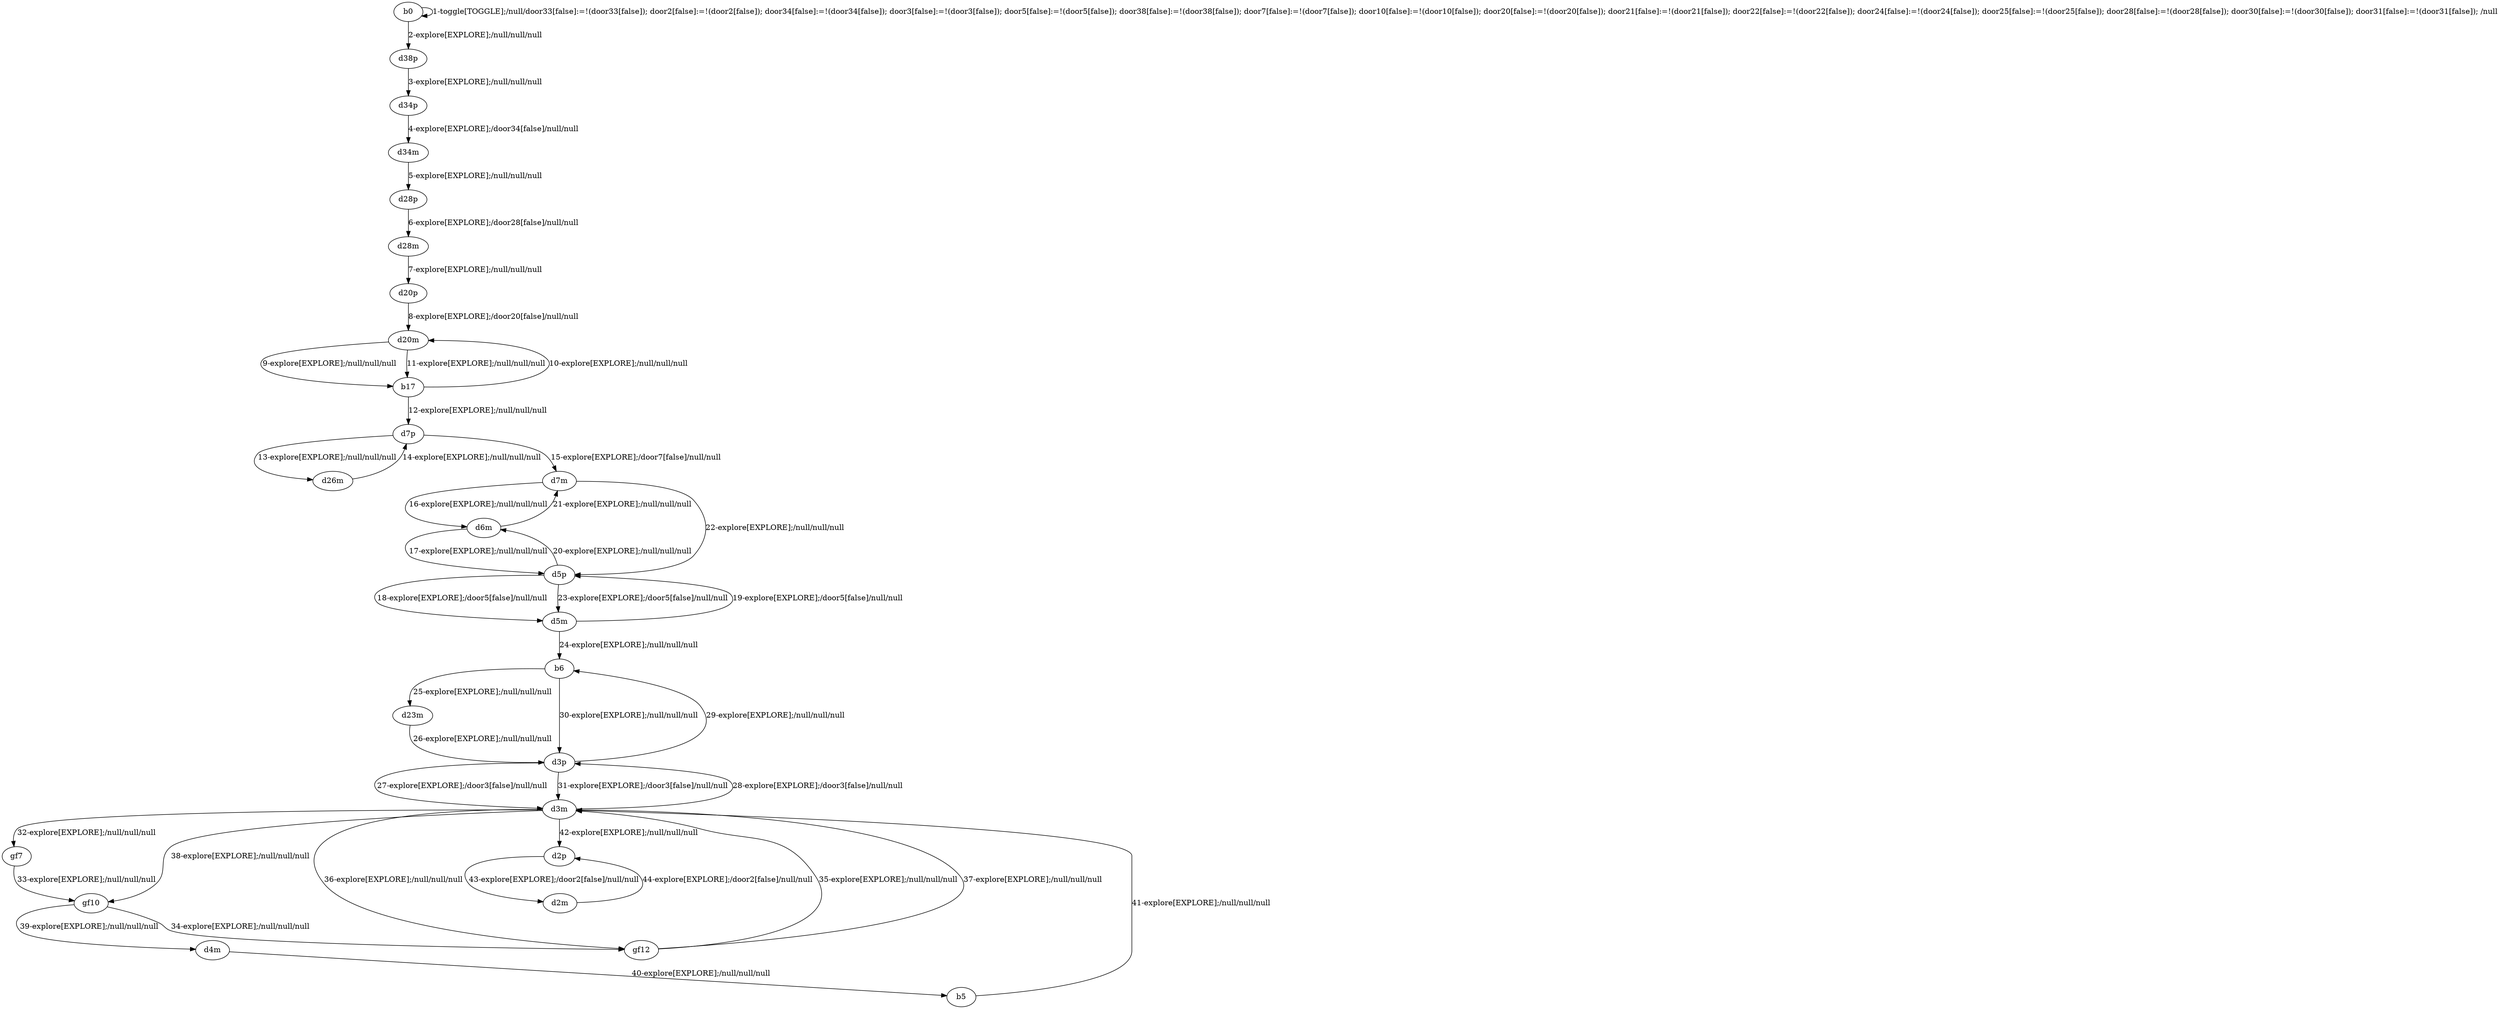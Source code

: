 # Total number of goals covered by this test: 1
# d2m --> d2p

digraph g {
"b0" -> "b0" [label = "1-toggle[TOGGLE];/null/door33[false]:=!(door33[false]); door2[false]:=!(door2[false]); door34[false]:=!(door34[false]); door3[false]:=!(door3[false]); door5[false]:=!(door5[false]); door38[false]:=!(door38[false]); door7[false]:=!(door7[false]); door10[false]:=!(door10[false]); door20[false]:=!(door20[false]); door21[false]:=!(door21[false]); door22[false]:=!(door22[false]); door24[false]:=!(door24[false]); door25[false]:=!(door25[false]); door28[false]:=!(door28[false]); door30[false]:=!(door30[false]); door31[false]:=!(door31[false]); /null"];
"b0" -> "d38p" [label = "2-explore[EXPLORE];/null/null/null"];
"d38p" -> "d34p" [label = "3-explore[EXPLORE];/null/null/null"];
"d34p" -> "d34m" [label = "4-explore[EXPLORE];/door34[false]/null/null"];
"d34m" -> "d28p" [label = "5-explore[EXPLORE];/null/null/null"];
"d28p" -> "d28m" [label = "6-explore[EXPLORE];/door28[false]/null/null"];
"d28m" -> "d20p" [label = "7-explore[EXPLORE];/null/null/null"];
"d20p" -> "d20m" [label = "8-explore[EXPLORE];/door20[false]/null/null"];
"d20m" -> "b17" [label = "9-explore[EXPLORE];/null/null/null"];
"b17" -> "d20m" [label = "10-explore[EXPLORE];/null/null/null"];
"d20m" -> "b17" [label = "11-explore[EXPLORE];/null/null/null"];
"b17" -> "d7p" [label = "12-explore[EXPLORE];/null/null/null"];
"d7p" -> "d26m" [label = "13-explore[EXPLORE];/null/null/null"];
"d26m" -> "d7p" [label = "14-explore[EXPLORE];/null/null/null"];
"d7p" -> "d7m" [label = "15-explore[EXPLORE];/door7[false]/null/null"];
"d7m" -> "d6m" [label = "16-explore[EXPLORE];/null/null/null"];
"d6m" -> "d5p" [label = "17-explore[EXPLORE];/null/null/null"];
"d5p" -> "d5m" [label = "18-explore[EXPLORE];/door5[false]/null/null"];
"d5m" -> "d5p" [label = "19-explore[EXPLORE];/door5[false]/null/null"];
"d5p" -> "d6m" [label = "20-explore[EXPLORE];/null/null/null"];
"d6m" -> "d7m" [label = "21-explore[EXPLORE];/null/null/null"];
"d7m" -> "d5p" [label = "22-explore[EXPLORE];/null/null/null"];
"d5p" -> "d5m" [label = "23-explore[EXPLORE];/door5[false]/null/null"];
"d5m" -> "b6" [label = "24-explore[EXPLORE];/null/null/null"];
"b6" -> "d23m" [label = "25-explore[EXPLORE];/null/null/null"];
"d23m" -> "d3p" [label = "26-explore[EXPLORE];/null/null/null"];
"d3p" -> "d3m" [label = "27-explore[EXPLORE];/door3[false]/null/null"];
"d3m" -> "d3p" [label = "28-explore[EXPLORE];/door3[false]/null/null"];
"d3p" -> "b6" [label = "29-explore[EXPLORE];/null/null/null"];
"b6" -> "d3p" [label = "30-explore[EXPLORE];/null/null/null"];
"d3p" -> "d3m" [label = "31-explore[EXPLORE];/door3[false]/null/null"];
"d3m" -> "gf7" [label = "32-explore[EXPLORE];/null/null/null"];
"gf7" -> "gf10" [label = "33-explore[EXPLORE];/null/null/null"];
"gf10" -> "gf12" [label = "34-explore[EXPLORE];/null/null/null"];
"gf12" -> "d3m" [label = "35-explore[EXPLORE];/null/null/null"];
"d3m" -> "gf12" [label = "36-explore[EXPLORE];/null/null/null"];
"gf12" -> "d3m" [label = "37-explore[EXPLORE];/null/null/null"];
"d3m" -> "gf10" [label = "38-explore[EXPLORE];/null/null/null"];
"gf10" -> "d4m" [label = "39-explore[EXPLORE];/null/null/null"];
"d4m" -> "b5" [label = "40-explore[EXPLORE];/null/null/null"];
"b5" -> "d3m" [label = "41-explore[EXPLORE];/null/null/null"];
"d3m" -> "d2p" [label = "42-explore[EXPLORE];/null/null/null"];
"d2p" -> "d2m" [label = "43-explore[EXPLORE];/door2[false]/null/null"];
"d2m" -> "d2p" [label = "44-explore[EXPLORE];/door2[false]/null/null"];
}